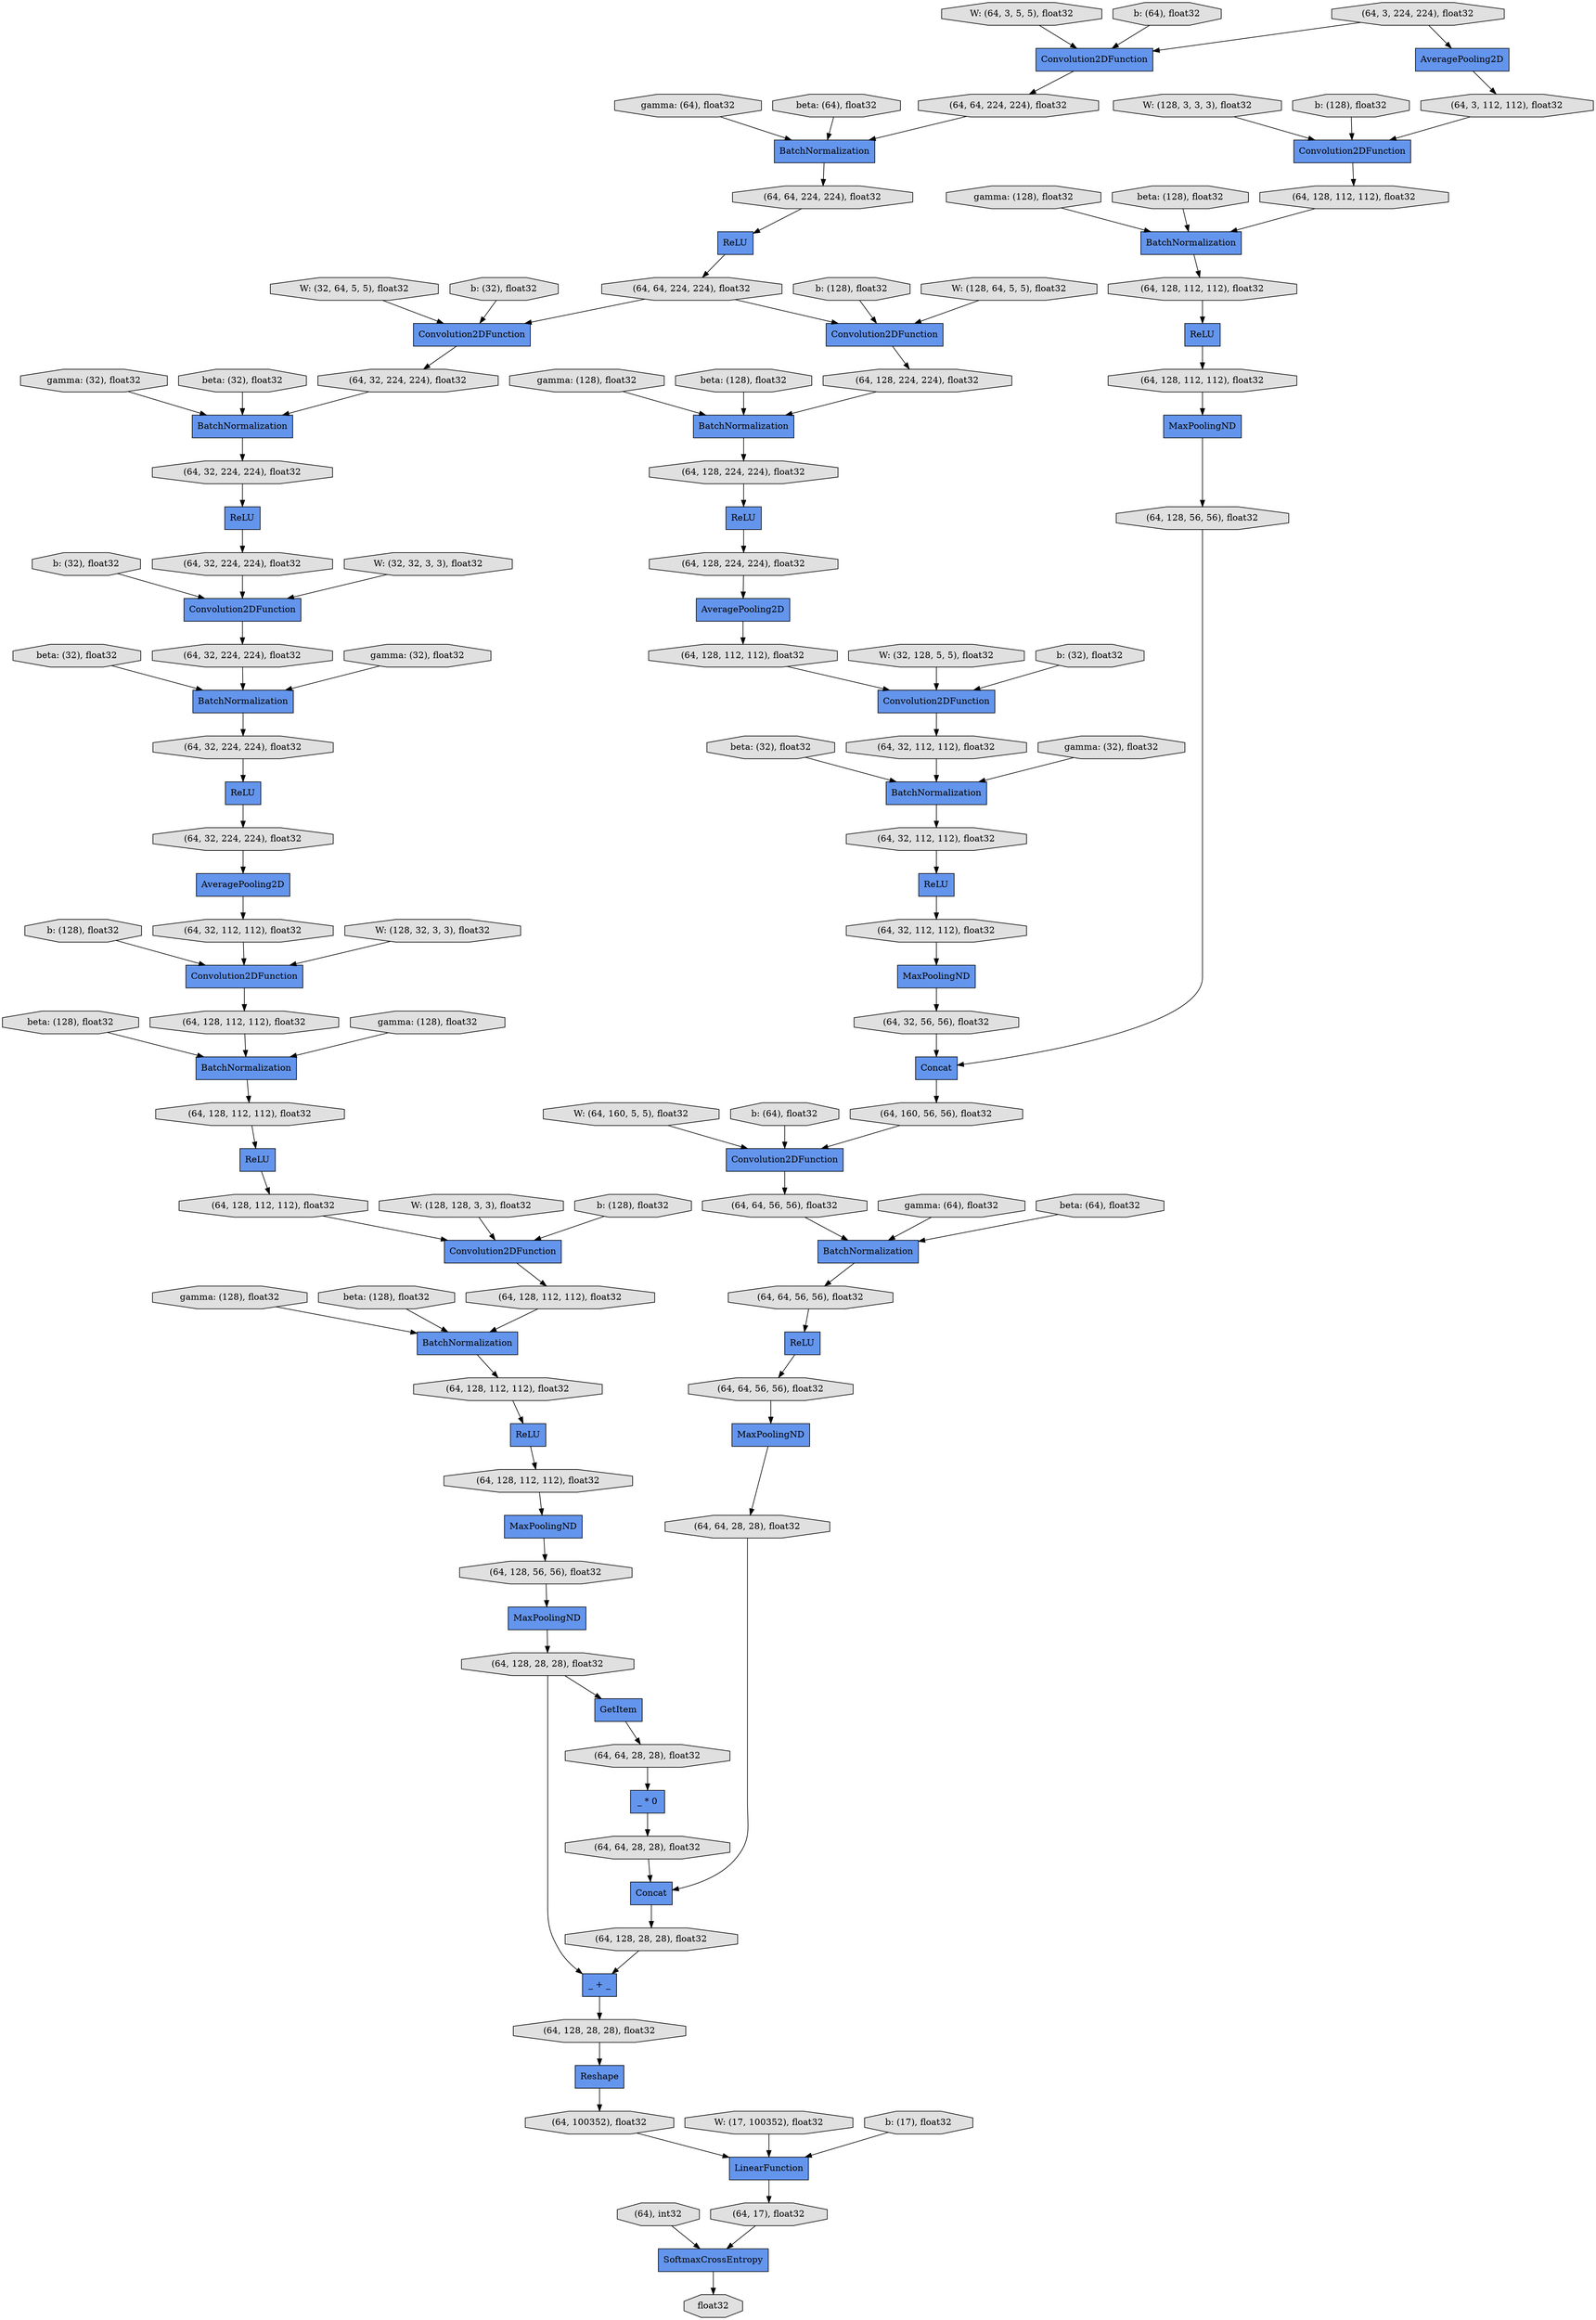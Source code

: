 digraph graphname{rankdir=TB;140177765113936 [label="(64, 128, 112, 112), float32",shape="octagon",fillcolor="#E0E0E0",style="filled"];140177764909216 [label="gamma: (32), float32",shape="octagon",fillcolor="#E0E0E0",style="filled"];140177765114032 [label="BatchNormalization",shape="record",fillcolor="#6495ED",style="filled"];140177765114080 [label="(64, 128, 112, 112), float32",shape="octagon",fillcolor="#E0E0E0",style="filled"];140177765114224 [label="ReLU",shape="record",fillcolor="#6495ED",style="filled"];140177765114272 [label="Convolution2DFunction",shape="record",fillcolor="#6495ED",style="filled"];140177765114320 [label="(64, 128, 112, 112), float32",shape="octagon",fillcolor="#E0E0E0",style="filled"];140177764909552 [label="beta: (32), float32",shape="octagon",fillcolor="#E0E0E0",style="filled"];140177765114368 [label="(64, 32, 224, 224), float32",shape="octagon",fillcolor="#E0E0E0",style="filled"];140177765114464 [label="(64, 128, 112, 112), float32",shape="octagon",fillcolor="#E0E0E0",style="filled"];140177765114512 [label="(64, 32, 224, 224), float32",shape="octagon",fillcolor="#E0E0E0",style="filled"];140177048666800 [label="b: (64), float32",shape="octagon",fillcolor="#E0E0E0",style="filled"];140177765114560 [label="Convolution2DFunction",shape="record",fillcolor="#6495ED",style="filled"];140177765114656 [label="AveragePooling2D",shape="record",fillcolor="#6495ED",style="filled"];140177764909888 [label="W: (32, 128, 5, 5), float32",shape="octagon",fillcolor="#E0E0E0",style="filled"];140177765114704 [label="ReLU",shape="record",fillcolor="#6495ED",style="filled"];140177765114752 [label="(64, 32, 224, 224), float32",shape="octagon",fillcolor="#E0E0E0",style="filled"];140177765114992 [label="(64, 32, 224, 224), float32",shape="octagon",fillcolor="#E0E0E0",style="filled"];140177764910224 [label="b: (32), float32",shape="octagon",fillcolor="#E0E0E0",style="filled"];140177765115136 [label="BatchNormalization",shape="record",fillcolor="#6495ED",style="filled"];140177765115184 [label="(64, 32, 224, 224), float32",shape="octagon",fillcolor="#E0E0E0",style="filled"];140177764910512 [label="gamma: (32), float32",shape="octagon",fillcolor="#E0E0E0",style="filled"];140177765115328 [label="AveragePooling2D",shape="record",fillcolor="#6495ED",style="filled"];140177765115376 [label="(64, 32, 112, 112), float32",shape="octagon",fillcolor="#E0E0E0",style="filled"];140177765115424 [label="(64, 32, 224, 224), float32",shape="octagon",fillcolor="#E0E0E0",style="filled"];140177765115616 [label="Convolution2DFunction",shape="record",fillcolor="#6495ED",style="filled"];140177764910848 [label="beta: (32), float32",shape="octagon",fillcolor="#E0E0E0",style="filled"];140177765115664 [label="(64, 32, 112, 112), float32",shape="octagon",fillcolor="#E0E0E0",style="filled"];140177048676112 [label="gamma: (64), float32",shape="octagon",fillcolor="#E0E0E0",style="filled"];140177765115808 [label="(64, 32, 112, 112), float32",shape="octagon",fillcolor="#E0E0E0",style="filled"];140177765115856 [label="BatchNormalization",shape="record",fillcolor="#6495ED",style="filled"];140177765115952 [label="MaxPoolingND",shape="record",fillcolor="#6495ED",style="filled"];140177764911184 [label="W: (128, 32, 3, 3), float32",shape="octagon",fillcolor="#E0E0E0",style="filled"];140177765116048 [label="(64, 32, 112, 112), float32",shape="octagon",fillcolor="#E0E0E0",style="filled"];140177765116096 [label="(64, 128, 56, 56), float32",shape="octagon",fillcolor="#E0E0E0",style="filled"];140177765116144 [label="Convolution2DFunction",shape="record",fillcolor="#6495ED",style="filled"];140177765116288 [label="MaxPoolingND",shape="record",fillcolor="#6495ED",style="filled"];140177764911520 [label="b: (128), float32",shape="octagon",fillcolor="#E0E0E0",style="filled"];140177765116336 [label="Concat",shape="record",fillcolor="#6495ED",style="filled"];140177765116384 [label="(64, 128, 112, 112), float32",shape="octagon",fillcolor="#E0E0E0",style="filled"];140177765108320 [label="(64, 3, 224, 224), float32",shape="octagon",fillcolor="#E0E0E0",style="filled"];140177765116528 [label="ReLU",shape="record",fillcolor="#6495ED",style="filled"];140177765116576 [label="(64, 128, 112, 112), float32",shape="octagon",fillcolor="#E0E0E0",style="filled"];140177764911808 [label="gamma: (128), float32",shape="octagon",fillcolor="#E0E0E0",style="filled"];140177765116816 [label="(64, 128, 112, 112), float32",shape="octagon",fillcolor="#E0E0E0",style="filled"];140177765108656 [label="(64), int32",shape="octagon",fillcolor="#E0E0E0",style="filled"];140177765116864 [label="MaxPoolingND",shape="record",fillcolor="#6495ED",style="filled"];140177764912144 [label="beta: (128), float32",shape="octagon",fillcolor="#E0E0E0",style="filled"];140177765116960 [label="(64, 32, 56, 56), float32",shape="octagon",fillcolor="#E0E0E0",style="filled"];140177765117008 [label="BatchNormalization",shape="record",fillcolor="#6495ED",style="filled"];140177765117104 [label="(64, 160, 56, 56), float32",shape="octagon",fillcolor="#E0E0E0",style="filled"];140177765117152 [label="MaxPoolingND",shape="record",fillcolor="#6495ED",style="filled"];140177765108992 [label="SoftmaxCrossEntropy",shape="record",fillcolor="#6495ED",style="filled"];140177765117200 [label="Convolution2DFunction",shape="record",fillcolor="#6495ED",style="filled"];140177765109040 [label="ReLU",shape="record",fillcolor="#6495ED",style="filled"];140177764912480 [label="W: (128, 128, 3, 3), float32",shape="octagon",fillcolor="#E0E0E0",style="filled"];140177765117296 [label="BatchNormalization",shape="record",fillcolor="#6495ED",style="filled"];140177765109136 [label="BatchNormalization",shape="record",fillcolor="#6495ED",style="filled"];140177765117344 [label="(64, 128, 112, 112), float32",shape="octagon",fillcolor="#E0E0E0",style="filled"];140177765109232 [label="Convolution2DFunction",shape="record",fillcolor="#6495ED",style="filled"];140177765117440 [label="Concat",shape="record",fillcolor="#6495ED",style="filled"];140177765117488 [label="Reshape",shape="record",fillcolor="#6495ED",style="filled"];140177765117536 [label="(64, 128, 112, 112), float32",shape="octagon",fillcolor="#E0E0E0",style="filled"];140177764912816 [label="b: (128), float32",shape="octagon",fillcolor="#E0E0E0",style="filled"];140177048678080 [label="W: (128, 64, 5, 5), float32",shape="octagon",fillcolor="#E0E0E0",style="filled"];140177765117680 [label="ReLU",shape="record",fillcolor="#6495ED",style="filled"];140177765117776 [label="(64, 128, 112, 112), float32",shape="octagon",fillcolor="#E0E0E0",style="filled"];140177765117872 [label="(64, 64, 56, 56), float32",shape="octagon",fillcolor="#E0E0E0",style="filled"];140177764913104 [label="gamma: (128), float32",shape="octagon",fillcolor="#E0E0E0",style="filled"];140177048678416 [label="b: (128), float32",shape="octagon",fillcolor="#E0E0E0",style="filled"];140177765118016 [label="(64, 64, 56, 56), float32",shape="octagon",fillcolor="#E0E0E0",style="filled"];140177765118064 [label="_ * 0",shape="record",fillcolor="#6495ED",style="filled"];140177765118160 [label="MaxPoolingND",shape="record",fillcolor="#6495ED",style="filled"];140177764913440 [label="beta: (128), float32",shape="octagon",fillcolor="#E0E0E0",style="filled"];140177765118256 [label="(64, 64, 56, 56), float32",shape="octagon",fillcolor="#E0E0E0",style="filled"];140177048678704 [label="gamma: (128), float32",shape="octagon",fillcolor="#E0E0E0",style="filled"];140177765118304 [label="(64, 64, 28, 28), float32",shape="octagon",fillcolor="#E0E0E0",style="filled"];140177765118400 [label="GetItem",shape="record",fillcolor="#6495ED",style="filled"];140177765118496 [label="(64, 128, 56, 56), float32",shape="octagon",fillcolor="#E0E0E0",style="filled"];140177764913776 [label="W: (64, 160, 5, 5), float32",shape="octagon",fillcolor="#E0E0E0",style="filled"];140177765118592 [label="(64, 64, 28, 28), float32",shape="octagon",fillcolor="#E0E0E0",style="filled"];140177048679040 [label="beta: (128), float32",shape="octagon",fillcolor="#E0E0E0",style="filled"];140177765118736 [label="(64, 128, 28, 28), float32",shape="octagon",fillcolor="#E0E0E0",style="filled"];140177765118832 [label="(64, 64, 28, 28), float32",shape="octagon",fillcolor="#E0E0E0",style="filled"];140177765118880 [label="float32",shape="octagon",fillcolor="#E0E0E0",style="filled"];140177764914112 [label="b: (64), float32",shape="octagon",fillcolor="#E0E0E0",style="filled"];140177765118928 [label="_ + _",shape="record",fillcolor="#6495ED",style="filled"];140177048679376 [label="W: (128, 3, 3, 3), float32",shape="octagon",fillcolor="#E0E0E0",style="filled"];140177765119120 [label="(64, 128, 28, 28), float32",shape="octagon",fillcolor="#E0E0E0",style="filled"];140177048671408 [label="beta: (64), float32",shape="octagon",fillcolor="#E0E0E0",style="filled"];140177764914400 [label="gamma: (64), float32",shape="octagon",fillcolor="#E0E0E0",style="filled"];140177765119216 [label="LinearFunction",shape="record",fillcolor="#6495ED",style="filled"];140177048671456 [label="W: (64, 3, 5, 5), float32",shape="octagon",fillcolor="#E0E0E0",style="filled"];140177765119264 [label="(64, 128, 28, 28), float32",shape="octagon",fillcolor="#E0E0E0",style="filled"];140177048679712 [label="b: (128), float32",shape="octagon",fillcolor="#E0E0E0",style="filled"];140177765111152 [label="(64, 3, 112, 112), float32",shape="octagon",fillcolor="#E0E0E0",style="filled"];140177765119408 [label="(64, 100352), float32",shape="octagon",fillcolor="#E0E0E0",style="filled"];140177765111296 [label="Convolution2DFunction",shape="record",fillcolor="#6495ED",style="filled"];140177764914736 [label="beta: (64), float32",shape="octagon",fillcolor="#E0E0E0",style="filled"];140177765111344 [label="BatchNormalization",shape="record",fillcolor="#6495ED",style="filled"];140177048680000 [label="gamma: (128), float32",shape="octagon",fillcolor="#E0E0E0",style="filled"];140177765111392 [label="ReLU",shape="record",fillcolor="#6495ED",style="filled"];140177765119600 [label="(64, 17), float32",shape="octagon",fillcolor="#E0E0E0",style="filled"];140177765111440 [label="BatchNormalization",shape="record",fillcolor="#6495ED",style="filled"];140177764915024 [label="W: (17, 100352), float32",shape="octagon",fillcolor="#E0E0E0",style="filled"];140177048680336 [label="beta: (128), float32",shape="octagon",fillcolor="#E0E0E0",style="filled"];140177764915408 [label="b: (17), float32",shape="octagon",fillcolor="#E0E0E0",style="filled"];140177048680672 [label="W: (32, 64, 5, 5), float32",shape="octagon",fillcolor="#E0E0E0",style="filled"];140177048681008 [label="b: (32), float32",shape="octagon",fillcolor="#E0E0E0",style="filled"];140177048681296 [label="gamma: (32), float32",shape="octagon",fillcolor="#E0E0E0",style="filled"];140177765112928 [label="BatchNormalization",shape="record",fillcolor="#6495ED",style="filled"];140177765112976 [label="Convolution2DFunction",shape="record",fillcolor="#6495ED",style="filled"];140177048681632 [label="beta: (32), float32",shape="octagon",fillcolor="#E0E0E0",style="filled"];140177765113072 [label="(64, 64, 224, 224), float32",shape="octagon",fillcolor="#E0E0E0",style="filled"];140177765113216 [label="(64, 128, 224, 224), float32",shape="octagon",fillcolor="#E0E0E0",style="filled"];140177765113264 [label="(64, 64, 224, 224), float32",shape="octagon",fillcolor="#E0E0E0",style="filled"];140177048681968 [label="W: (32, 32, 3, 3), float32",shape="octagon",fillcolor="#E0E0E0",style="filled"];140177765113408 [label="AveragePooling2D",shape="record",fillcolor="#6495ED",style="filled"];140177765113456 [label="Convolution2DFunction",shape="record",fillcolor="#6495ED",style="filled"];140177765113504 [label="(64, 64, 224, 224), float32",shape="octagon",fillcolor="#E0E0E0",style="filled"];140177765113552 [label="ReLU",shape="record",fillcolor="#6495ED",style="filled"];140177765113648 [label="(64, 128, 224, 224), float32",shape="octagon",fillcolor="#E0E0E0",style="filled"];140177048682304 [label="b: (32), float32",shape="octagon",fillcolor="#E0E0E0",style="filled"];140177765113744 [label="(64, 128, 224, 224), float32",shape="octagon",fillcolor="#E0E0E0",style="filled"];140177765113792 [label="ReLU",shape="record",fillcolor="#6495ED",style="filled"];140177765113840 [label="ReLU",shape="record",fillcolor="#6495ED",style="filled"];140177765113072 -> 140177765109136;140177765116336 -> 140177765117104;140177765117536 -> 140177765117152;140177765118592 -> 140177765117440;140177765114224 -> 140177765114512;140177765114320 -> 140177765113840;140177765117296 -> 140177765118256;140177765118928 -> 140177765119264;140177765118736 -> 140177765118400;140177765109136 -> 140177765113504;140177765115664 -> 140177765115136;140177764911184 -> 140177765115616;140177765117152 -> 140177765118496;140177048682304 -> 140177765114272;140177765118064 -> 140177765118592;140177765118496 -> 140177765116864;140177764913440 -> 140177765117008;140177765116096 -> 140177765116336;140177764910848 -> 140177765115136;140177765113744 -> 140177765111392;140177765114080 -> 140177765115952;140177765119120 -> 140177765118928;140177048671456 -> 140177765109232;140177765113456 -> 140177765114368;140177764914736 -> 140177765117296;140177048678416 -> 140177765111296;140177765114512 -> 140177765114272;140177048681008 -> 140177765113456;140177765117776 -> 140177765116528;140177765114272 -> 140177765114992;140177048681968 -> 140177765114272;140177765114368 -> 140177765111440;140177048680336 -> 140177765112928;140177765118400 -> 140177765118832;140177764912816 -> 140177765116144;140177764909552 -> 140177765114032;140177048671408 -> 140177765109136;140177765117008 -> 140177765117776;140177765111440 -> 140177765114752;140177764913104 -> 140177765117008;140177048679040 -> 140177765111344;140177765116048 -> 140177765113792;140177764910512 -> 140177765115136;140177765108656 -> 140177765108992;140177765117104 -> 140177765117200;140177765111392 -> 140177765113648;140177764914400 -> 140177765117296;140177765117344 -> 140177765117008;140177048678080 -> 140177765111296;140177764915024 -> 140177765119216;140177048680672 -> 140177765113456;140177765118832 -> 140177765118064;140177765111344 -> 140177765113744;140177765115952 -> 140177765116096;140177764912480 -> 140177765116144;140177764909216 -> 140177765114032;140177048680000 -> 140177765112928;140177048678704 -> 140177765111344;140177765115424 -> 140177765113552;140177048679712 -> 140177765112976;140177765117200 -> 140177765117872;140177765111296 -> 140177765113216;140177765114032 -> 140177765115424;140177765109040 -> 140177765113264;140177765119264 -> 140177765117488;140177765113264 -> 140177765113456;140177765114560 -> 140177765115664;140177765114752 -> 140177765114224;140177048666800 -> 140177765109232;140177764912144 -> 140177765115856;140177765115328 -> 140177765115376;140177765115184 -> 140177765115328;140177765119216 -> 140177765119600;140177765116384 -> 140177765115856;140177765116960 -> 140177765116336;140177765114992 -> 140177765114032;140177765115616 -> 140177765116384;140177765113264 -> 140177765111296;140177048679376 -> 140177765112976;140177765117680 -> 140177765118016;140177765114464 -> 140177765114560;140177765116288 -> 140177765116960;140177765117440 -> 140177765119120;140177765108320 -> 140177765113408;140177765119408 -> 140177765119216;140177764915408 -> 140177765119216;140177764911808 -> 140177765115856;140177048676112 -> 140177765109136;140177765118016 -> 140177765118160;140177765115136 -> 140177765116048;140177048681632 -> 140177765111440;140177765113504 -> 140177765109040;140177765118256 -> 140177765117680;140177764914112 -> 140177765117200;140177765113936 -> 140177765112928;140177765111152 -> 140177765112976;140177765113792 -> 140177765115808;140177765114656 -> 140177765114464;140177765115376 -> 140177765115616;140177765116576 -> 140177765116144;140177765113840 -> 140177765114080;140177765108320 -> 140177765109232;140177765113408 -> 140177765111152;140177765108992 -> 140177765118880;140177764910224 -> 140177765114560;140177048681296 -> 140177765111440;140177765117488 -> 140177765119408;140177765112976 -> 140177765113936;140177764913776 -> 140177765117200;140177765114704 -> 140177765116576;140177765118304 -> 140177765117440;140177765113648 -> 140177765114656;140177765118736 -> 140177765118928;140177765115856 -> 140177765116816;140177765119600 -> 140177765108992;140177765117872 -> 140177765117296;140177765113552 -> 140177765115184;140177765109232 -> 140177765113072;140177765116864 -> 140177765118736;140177765116144 -> 140177765117344;140177765118160 -> 140177765118304;140177765116816 -> 140177765114704;140177764909888 -> 140177765114560;140177765116528 -> 140177765117536;140177765113216 -> 140177765111344;140177765115808 -> 140177765116288;140177765112928 -> 140177765114320;140177764911520 -> 140177765115616;}